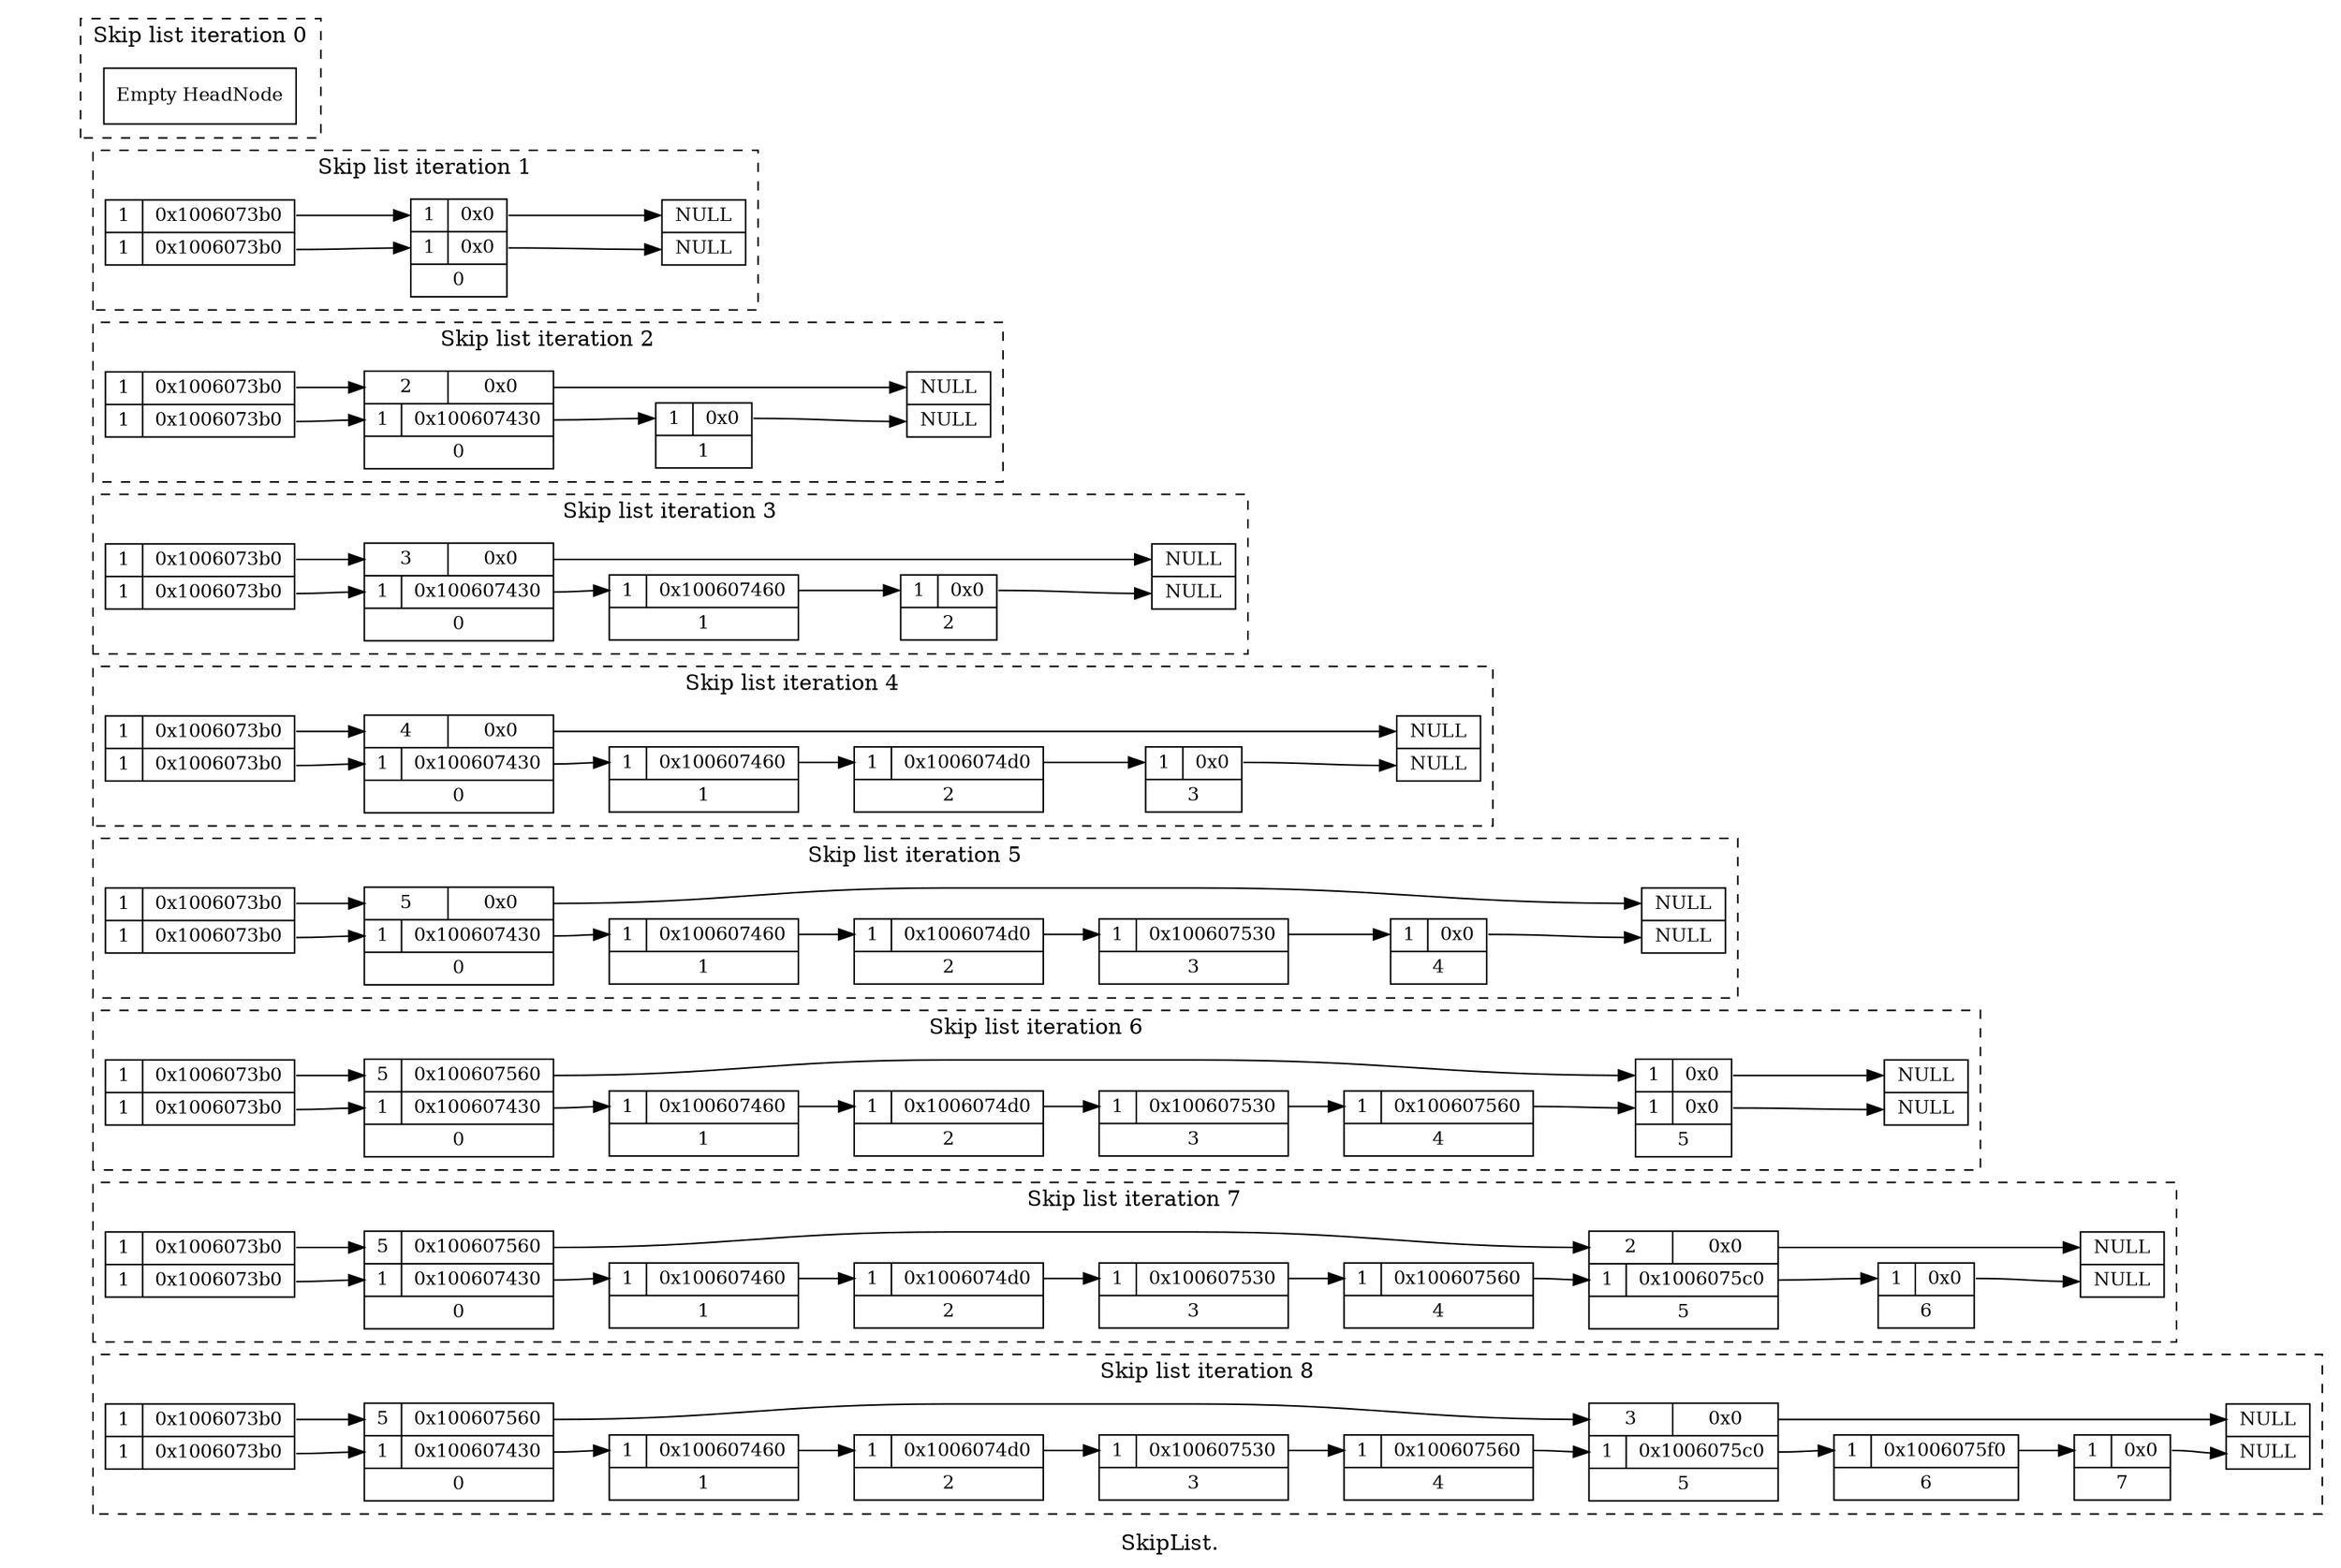 # doc_insert
digraph SkipList {
label = "SkipList."
graph [rankdir = "LR"];
node [fontsize = "12" shape = "ellipse"];
edge [];

subgraph cluster0 {
style=dashed
label="Skip list iteration 0"

"HeadNode0" [
label = "Empty HeadNode"
shape = "record"
];


}

subgraph cluster1 {
style=dashed
label="Skip list iteration 1"

"HeadNode1" [
label = "{ 1 | <f2> 0x1006073b0} | { 1 | <f1> 0x1006073b0}"
shape = "record"
];
"HeadNode1":f1 -> "node10x1006073b0":w1 [];
"HeadNode1":f2 -> "node10x1006073b0":w2 [];

"node10x1006073b0" [
label = " { <w2> 1 | <f2> 0x0 } | { <w1> 1 | <f1> 0x0 } | <f0> 0"
shape = "record"
];
"node10x1006073b0":f1 -> "node10x0":w1 [];
"node10x1006073b0":f2 -> "node10x0":w2 [];

"node10x0" [label = "<w2> NULL | <w1> NULL" shape = "record"];
}

subgraph cluster2 {
style=dashed
label="Skip list iteration 2"

"HeadNode2" [
label = "{ 1 | <f2> 0x1006073b0} | { 1 | <f1> 0x1006073b0}"
shape = "record"
];
"HeadNode2":f1 -> "node20x1006073b0":w1 [];
"HeadNode2":f2 -> "node20x1006073b0":w2 [];

"node20x1006073b0" [
label = " { <w2> 2 | <f2> 0x0 } | { <w1> 1 | <f1> 0x100607430 } | <f0> 0"
shape = "record"
];
"node20x1006073b0":f1 -> "node20x100607430":w1 [];
"node20x1006073b0":f2 -> "node20x0":w2 [];
"node20x100607430" [
label = " { <w1> 1 | <f1> 0x0 } | <f0> 1"
shape = "record"
];
"node20x100607430":f1 -> "node20x0":w1 [];

"node20x0" [label = "<w2> NULL | <w1> NULL" shape = "record"];
}

subgraph cluster3 {
style=dashed
label="Skip list iteration 3"

"HeadNode3" [
label = "{ 1 | <f2> 0x1006073b0} | { 1 | <f1> 0x1006073b0}"
shape = "record"
];
"HeadNode3":f1 -> "node30x1006073b0":w1 [];
"HeadNode3":f2 -> "node30x1006073b0":w2 [];

"node30x1006073b0" [
label = " { <w2> 3 | <f2> 0x0 } | { <w1> 1 | <f1> 0x100607430 } | <f0> 0"
shape = "record"
];
"node30x1006073b0":f1 -> "node30x100607430":w1 [];
"node30x1006073b0":f2 -> "node30x0":w2 [];
"node30x100607430" [
label = " { <w1> 1 | <f1> 0x100607460 } | <f0> 1"
shape = "record"
];
"node30x100607430":f1 -> "node30x100607460":w1 [];
"node30x100607460" [
label = " { <w1> 1 | <f1> 0x0 } | <f0> 2"
shape = "record"
];
"node30x100607460":f1 -> "node30x0":w1 [];

"node30x0" [label = "<w2> NULL | <w1> NULL" shape = "record"];
}

subgraph cluster4 {
style=dashed
label="Skip list iteration 4"

"HeadNode4" [
label = "{ 1 | <f2> 0x1006073b0} | { 1 | <f1> 0x1006073b0}"
shape = "record"
];
"HeadNode4":f1 -> "node40x1006073b0":w1 [];
"HeadNode4":f2 -> "node40x1006073b0":w2 [];

"node40x1006073b0" [
label = " { <w2> 4 | <f2> 0x0 } | { <w1> 1 | <f1> 0x100607430 } | <f0> 0"
shape = "record"
];
"node40x1006073b0":f1 -> "node40x100607430":w1 [];
"node40x1006073b0":f2 -> "node40x0":w2 [];
"node40x100607430" [
label = " { <w1> 1 | <f1> 0x100607460 } | <f0> 1"
shape = "record"
];
"node40x100607430":f1 -> "node40x100607460":w1 [];
"node40x100607460" [
label = " { <w1> 1 | <f1> 0x1006074d0 } | <f0> 2"
shape = "record"
];
"node40x100607460":f1 -> "node40x1006074d0":w1 [];
"node40x1006074d0" [
label = " { <w1> 1 | <f1> 0x0 } | <f0> 3"
shape = "record"
];
"node40x1006074d0":f1 -> "node40x0":w1 [];

"node40x0" [label = "<w2> NULL | <w1> NULL" shape = "record"];
}

subgraph cluster5 {
style=dashed
label="Skip list iteration 5"

"HeadNode5" [
label = "{ 1 | <f2> 0x1006073b0} | { 1 | <f1> 0x1006073b0}"
shape = "record"
];
"HeadNode5":f1 -> "node50x1006073b0":w1 [];
"HeadNode5":f2 -> "node50x1006073b0":w2 [];

"node50x1006073b0" [
label = " { <w2> 5 | <f2> 0x0 } | { <w1> 1 | <f1> 0x100607430 } | <f0> 0"
shape = "record"
];
"node50x1006073b0":f1 -> "node50x100607430":w1 [];
"node50x1006073b0":f2 -> "node50x0":w2 [];
"node50x100607430" [
label = " { <w1> 1 | <f1> 0x100607460 } | <f0> 1"
shape = "record"
];
"node50x100607430":f1 -> "node50x100607460":w1 [];
"node50x100607460" [
label = " { <w1> 1 | <f1> 0x1006074d0 } | <f0> 2"
shape = "record"
];
"node50x100607460":f1 -> "node50x1006074d0":w1 [];
"node50x1006074d0" [
label = " { <w1> 1 | <f1> 0x100607530 } | <f0> 3"
shape = "record"
];
"node50x1006074d0":f1 -> "node50x100607530":w1 [];
"node50x100607530" [
label = " { <w1> 1 | <f1> 0x0 } | <f0> 4"
shape = "record"
];
"node50x100607530":f1 -> "node50x0":w1 [];

"node50x0" [label = "<w2> NULL | <w1> NULL" shape = "record"];
}

subgraph cluster6 {
style=dashed
label="Skip list iteration 6"

"HeadNode6" [
label = "{ 1 | <f2> 0x1006073b0} | { 1 | <f1> 0x1006073b0}"
shape = "record"
];
"HeadNode6":f1 -> "node60x1006073b0":w1 [];
"HeadNode6":f2 -> "node60x1006073b0":w2 [];

"node60x1006073b0" [
label = " { <w2> 5 | <f2> 0x100607560 } | { <w1> 1 | <f1> 0x100607430 } | <f0> 0"
shape = "record"
];
"node60x1006073b0":f1 -> "node60x100607430":w1 [];
"node60x1006073b0":f2 -> "node60x100607560":w2 [];
"node60x100607430" [
label = " { <w1> 1 | <f1> 0x100607460 } | <f0> 1"
shape = "record"
];
"node60x100607430":f1 -> "node60x100607460":w1 [];
"node60x100607460" [
label = " { <w1> 1 | <f1> 0x1006074d0 } | <f0> 2"
shape = "record"
];
"node60x100607460":f1 -> "node60x1006074d0":w1 [];
"node60x1006074d0" [
label = " { <w1> 1 | <f1> 0x100607530 } | <f0> 3"
shape = "record"
];
"node60x1006074d0":f1 -> "node60x100607530":w1 [];
"node60x100607530" [
label = " { <w1> 1 | <f1> 0x100607560 } | <f0> 4"
shape = "record"
];
"node60x100607530":f1 -> "node60x100607560":w1 [];
"node60x100607560" [
label = " { <w2> 1 | <f2> 0x0 } | { <w1> 1 | <f1> 0x0 } | <f0> 5"
shape = "record"
];
"node60x100607560":f1 -> "node60x0":w1 [];
"node60x100607560":f2 -> "node60x0":w2 [];

"node60x0" [label = "<w2> NULL | <w1> NULL" shape = "record"];
}

subgraph cluster7 {
style=dashed
label="Skip list iteration 7"

"HeadNode7" [
label = "{ 1 | <f2> 0x1006073b0} | { 1 | <f1> 0x1006073b0}"
shape = "record"
];
"HeadNode7":f1 -> "node70x1006073b0":w1 [];
"HeadNode7":f2 -> "node70x1006073b0":w2 [];

"node70x1006073b0" [
label = " { <w2> 5 | <f2> 0x100607560 } | { <w1> 1 | <f1> 0x100607430 } | <f0> 0"
shape = "record"
];
"node70x1006073b0":f1 -> "node70x100607430":w1 [];
"node70x1006073b0":f2 -> "node70x100607560":w2 [];
"node70x100607430" [
label = " { <w1> 1 | <f1> 0x100607460 } | <f0> 1"
shape = "record"
];
"node70x100607430":f1 -> "node70x100607460":w1 [];
"node70x100607460" [
label = " { <w1> 1 | <f1> 0x1006074d0 } | <f0> 2"
shape = "record"
];
"node70x100607460":f1 -> "node70x1006074d0":w1 [];
"node70x1006074d0" [
label = " { <w1> 1 | <f1> 0x100607530 } | <f0> 3"
shape = "record"
];
"node70x1006074d0":f1 -> "node70x100607530":w1 [];
"node70x100607530" [
label = " { <w1> 1 | <f1> 0x100607560 } | <f0> 4"
shape = "record"
];
"node70x100607530":f1 -> "node70x100607560":w1 [];
"node70x100607560" [
label = " { <w2> 2 | <f2> 0x0 } | { <w1> 1 | <f1> 0x1006075c0 } | <f0> 5"
shape = "record"
];
"node70x100607560":f1 -> "node70x1006075c0":w1 [];
"node70x100607560":f2 -> "node70x0":w2 [];
"node70x1006075c0" [
label = " { <w1> 1 | <f1> 0x0 } | <f0> 6"
shape = "record"
];
"node70x1006075c0":f1 -> "node70x0":w1 [];

"node70x0" [label = "<w2> NULL | <w1> NULL" shape = "record"];
}

subgraph cluster8 {
style=dashed
label="Skip list iteration 8"

"HeadNode8" [
label = "{ 1 | <f2> 0x1006073b0} | { 1 | <f1> 0x1006073b0}"
shape = "record"
];
"HeadNode8":f1 -> "node80x1006073b0":w1 [];
"HeadNode8":f2 -> "node80x1006073b0":w2 [];

"node80x1006073b0" [
label = " { <w2> 5 | <f2> 0x100607560 } | { <w1> 1 | <f1> 0x100607430 } | <f0> 0"
shape = "record"
];
"node80x1006073b0":f1 -> "node80x100607430":w1 [];
"node80x1006073b0":f2 -> "node80x100607560":w2 [];
"node80x100607430" [
label = " { <w1> 1 | <f1> 0x100607460 } | <f0> 1"
shape = "record"
];
"node80x100607430":f1 -> "node80x100607460":w1 [];
"node80x100607460" [
label = " { <w1> 1 | <f1> 0x1006074d0 } | <f0> 2"
shape = "record"
];
"node80x100607460":f1 -> "node80x1006074d0":w1 [];
"node80x1006074d0" [
label = " { <w1> 1 | <f1> 0x100607530 } | <f0> 3"
shape = "record"
];
"node80x1006074d0":f1 -> "node80x100607530":w1 [];
"node80x100607530" [
label = " { <w1> 1 | <f1> 0x100607560 } | <f0> 4"
shape = "record"
];
"node80x100607530":f1 -> "node80x100607560":w1 [];
"node80x100607560" [
label = " { <w2> 3 | <f2> 0x0 } | { <w1> 1 | <f1> 0x1006075c0 } | <f0> 5"
shape = "record"
];
"node80x100607560":f1 -> "node80x1006075c0":w1 [];
"node80x100607560":f2 -> "node80x0":w2 [];
"node80x1006075c0" [
label = " { <w1> 1 | <f1> 0x1006075f0 } | <f0> 6"
shape = "record"
];
"node80x1006075c0":f1 -> "node80x1006075f0":w1 [];
"node80x1006075f0" [
label = " { <w1> 1 | <f1> 0x0 } | <f0> 7"
shape = "record"
];
"node80x1006075f0":f1 -> "node80x0":w1 [];

"node80x0" [label = "<w2> NULL | <w1> NULL" shape = "record"];
}

node0 [shape=record, label = "<f0> | <f1> | <f2> | <f3> | <f4> | <f5> | <f6> | <f7> | <f8> | ", style=invis, width=0.01];
node0:f0 -> HeadNode0 [style=invis];
node0:f1 -> HeadNode1 [style=invis];
node0:f2 -> HeadNode2 [style=invis];
node0:f3 -> HeadNode3 [style=invis];
node0:f4 -> HeadNode4 [style=invis];
node0:f5 -> HeadNode5 [style=invis];
node0:f6 -> HeadNode6 [style=invis];
node0:f7 -> HeadNode7 [style=invis];
node0:f8 -> HeadNode8 [style=invis];
}
